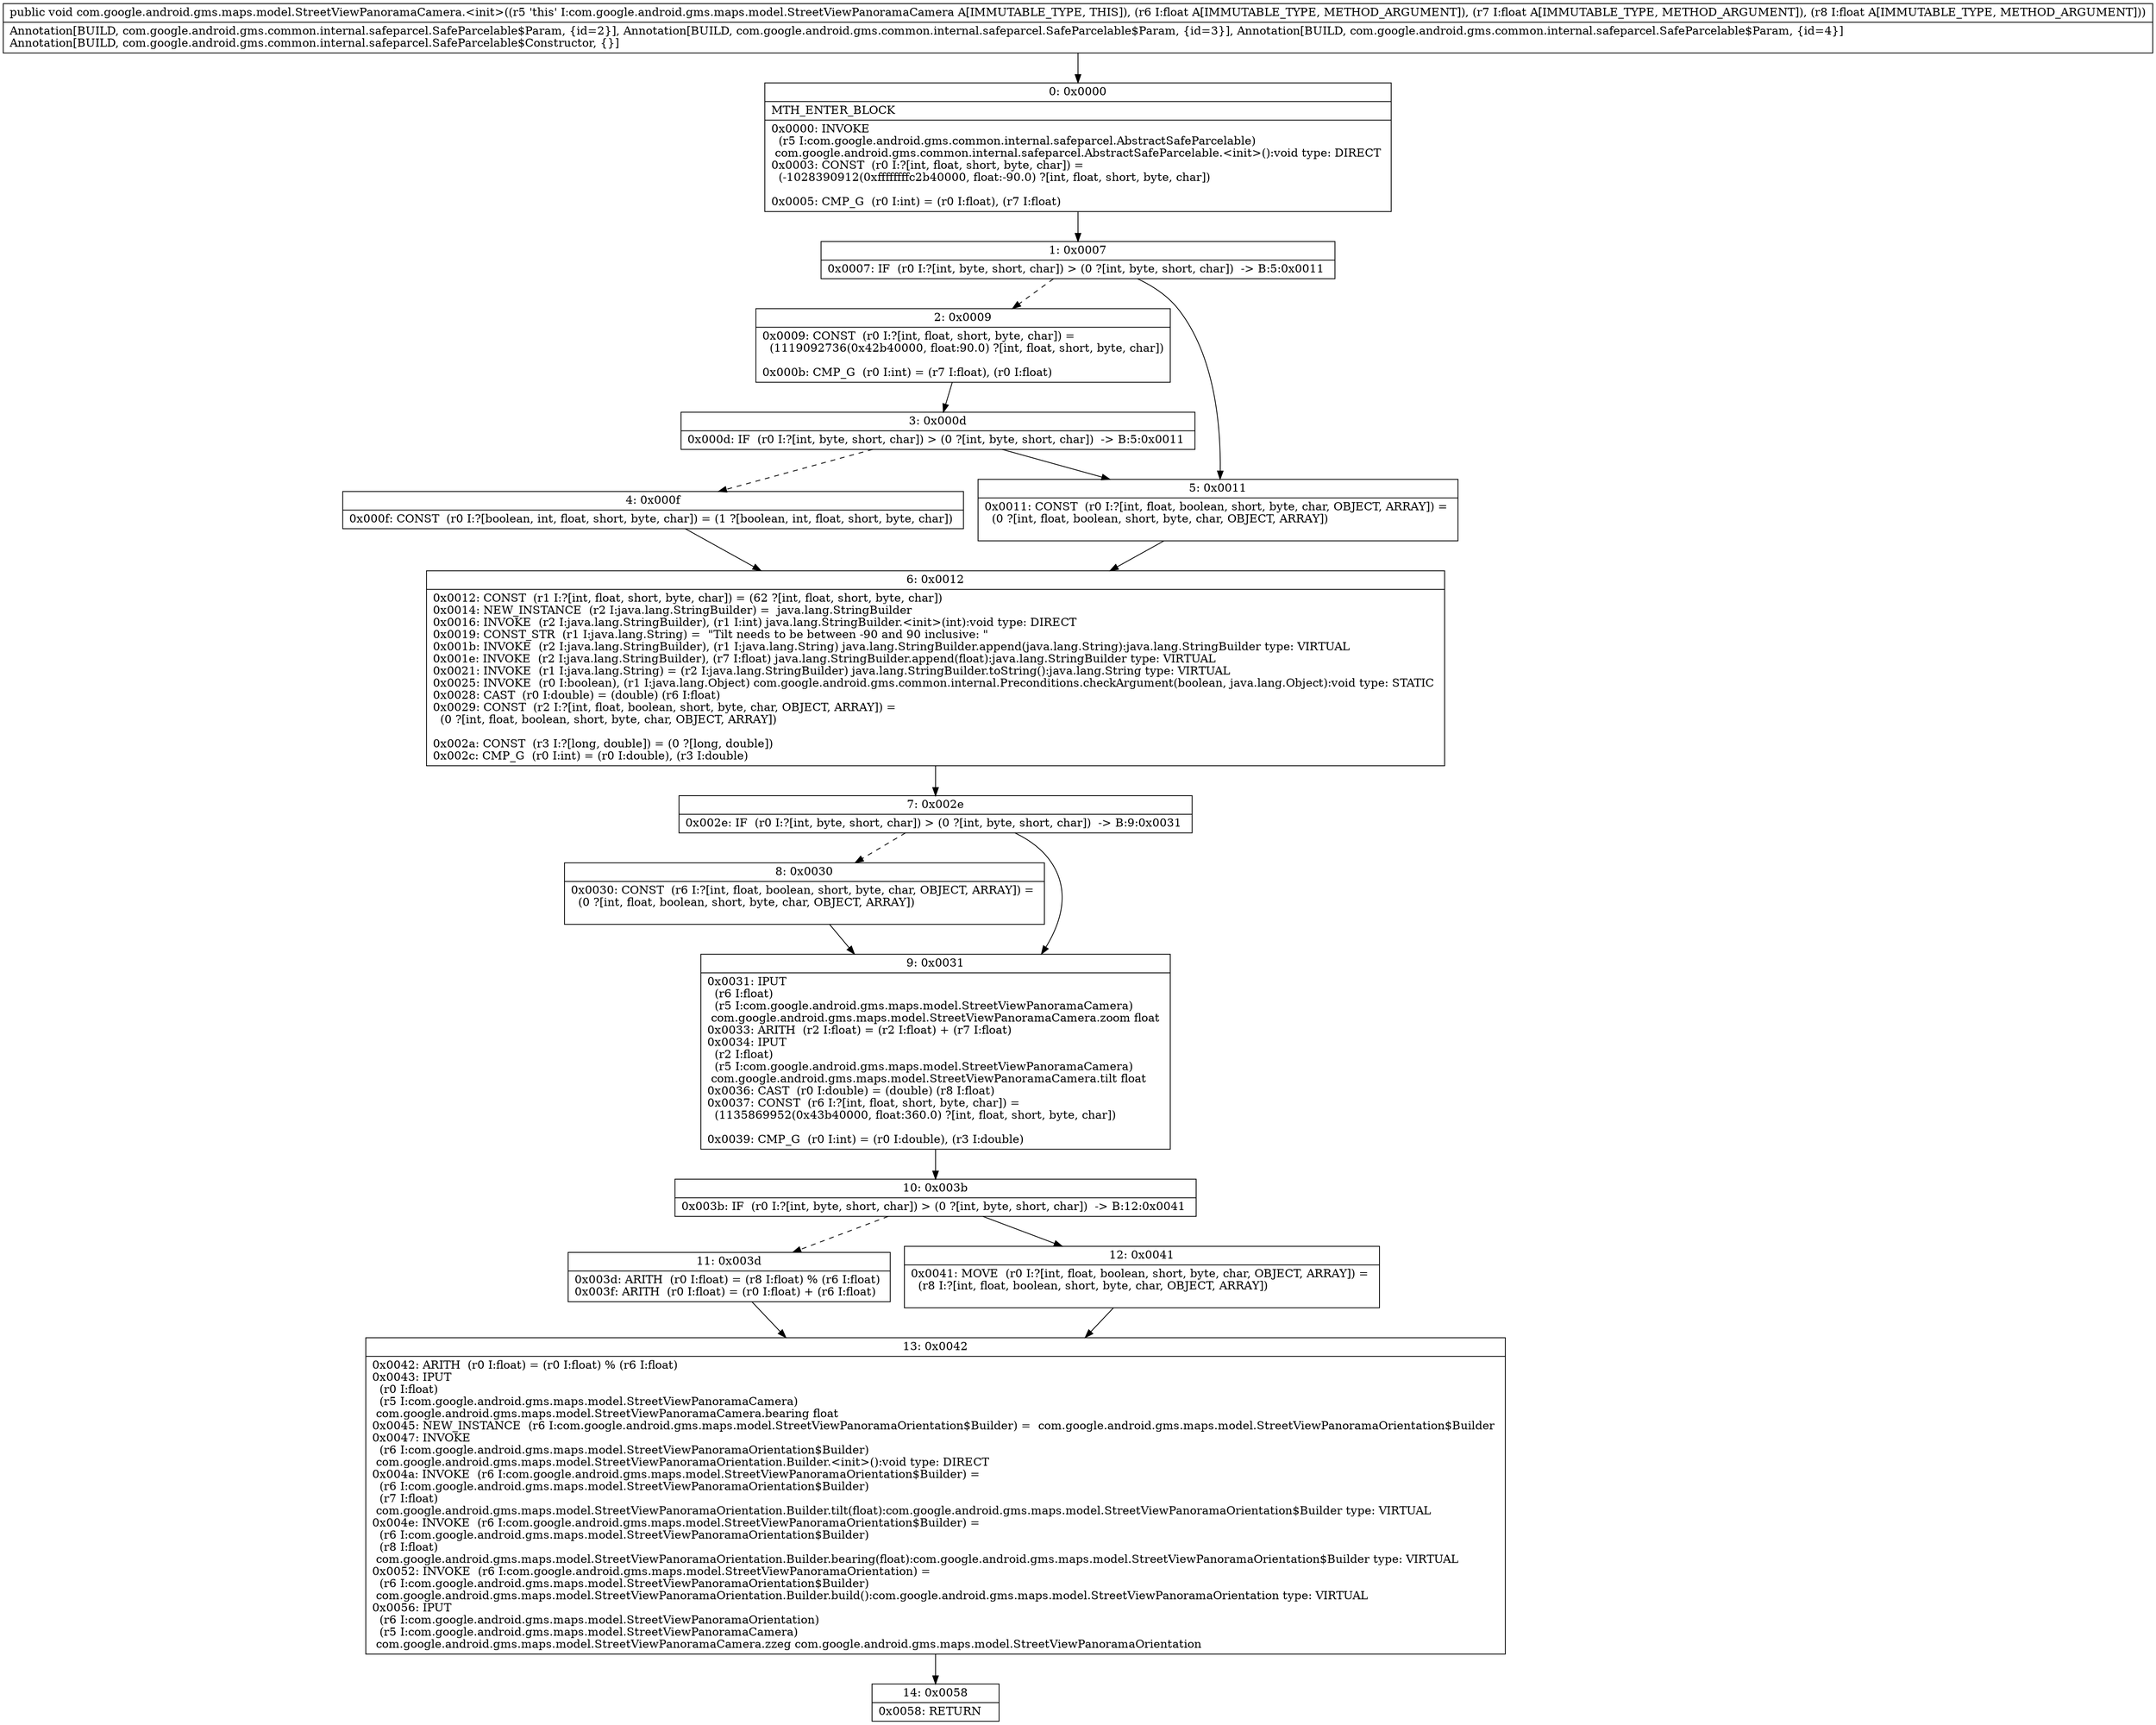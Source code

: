 digraph "CFG forcom.google.android.gms.maps.model.StreetViewPanoramaCamera.\<init\>(FFF)V" {
Node_0 [shape=record,label="{0\:\ 0x0000|MTH_ENTER_BLOCK\l|0x0000: INVOKE  \l  (r5 I:com.google.android.gms.common.internal.safeparcel.AbstractSafeParcelable)\l com.google.android.gms.common.internal.safeparcel.AbstractSafeParcelable.\<init\>():void type: DIRECT \l0x0003: CONST  (r0 I:?[int, float, short, byte, char]) = \l  (\-1028390912(0xffffffffc2b40000, float:\-90.0) ?[int, float, short, byte, char])\l \l0x0005: CMP_G  (r0 I:int) = (r0 I:float), (r7 I:float) \l}"];
Node_1 [shape=record,label="{1\:\ 0x0007|0x0007: IF  (r0 I:?[int, byte, short, char]) \> (0 ?[int, byte, short, char])  \-\> B:5:0x0011 \l}"];
Node_2 [shape=record,label="{2\:\ 0x0009|0x0009: CONST  (r0 I:?[int, float, short, byte, char]) = \l  (1119092736(0x42b40000, float:90.0) ?[int, float, short, byte, char])\l \l0x000b: CMP_G  (r0 I:int) = (r7 I:float), (r0 I:float) \l}"];
Node_3 [shape=record,label="{3\:\ 0x000d|0x000d: IF  (r0 I:?[int, byte, short, char]) \> (0 ?[int, byte, short, char])  \-\> B:5:0x0011 \l}"];
Node_4 [shape=record,label="{4\:\ 0x000f|0x000f: CONST  (r0 I:?[boolean, int, float, short, byte, char]) = (1 ?[boolean, int, float, short, byte, char]) \l}"];
Node_5 [shape=record,label="{5\:\ 0x0011|0x0011: CONST  (r0 I:?[int, float, boolean, short, byte, char, OBJECT, ARRAY]) = \l  (0 ?[int, float, boolean, short, byte, char, OBJECT, ARRAY])\l \l}"];
Node_6 [shape=record,label="{6\:\ 0x0012|0x0012: CONST  (r1 I:?[int, float, short, byte, char]) = (62 ?[int, float, short, byte, char]) \l0x0014: NEW_INSTANCE  (r2 I:java.lang.StringBuilder) =  java.lang.StringBuilder \l0x0016: INVOKE  (r2 I:java.lang.StringBuilder), (r1 I:int) java.lang.StringBuilder.\<init\>(int):void type: DIRECT \l0x0019: CONST_STR  (r1 I:java.lang.String) =  \"Tilt needs to be between \-90 and 90 inclusive: \" \l0x001b: INVOKE  (r2 I:java.lang.StringBuilder), (r1 I:java.lang.String) java.lang.StringBuilder.append(java.lang.String):java.lang.StringBuilder type: VIRTUAL \l0x001e: INVOKE  (r2 I:java.lang.StringBuilder), (r7 I:float) java.lang.StringBuilder.append(float):java.lang.StringBuilder type: VIRTUAL \l0x0021: INVOKE  (r1 I:java.lang.String) = (r2 I:java.lang.StringBuilder) java.lang.StringBuilder.toString():java.lang.String type: VIRTUAL \l0x0025: INVOKE  (r0 I:boolean), (r1 I:java.lang.Object) com.google.android.gms.common.internal.Preconditions.checkArgument(boolean, java.lang.Object):void type: STATIC \l0x0028: CAST  (r0 I:double) = (double) (r6 I:float) \l0x0029: CONST  (r2 I:?[int, float, boolean, short, byte, char, OBJECT, ARRAY]) = \l  (0 ?[int, float, boolean, short, byte, char, OBJECT, ARRAY])\l \l0x002a: CONST  (r3 I:?[long, double]) = (0 ?[long, double]) \l0x002c: CMP_G  (r0 I:int) = (r0 I:double), (r3 I:double) \l}"];
Node_7 [shape=record,label="{7\:\ 0x002e|0x002e: IF  (r0 I:?[int, byte, short, char]) \> (0 ?[int, byte, short, char])  \-\> B:9:0x0031 \l}"];
Node_8 [shape=record,label="{8\:\ 0x0030|0x0030: CONST  (r6 I:?[int, float, boolean, short, byte, char, OBJECT, ARRAY]) = \l  (0 ?[int, float, boolean, short, byte, char, OBJECT, ARRAY])\l \l}"];
Node_9 [shape=record,label="{9\:\ 0x0031|0x0031: IPUT  \l  (r6 I:float)\l  (r5 I:com.google.android.gms.maps.model.StreetViewPanoramaCamera)\l com.google.android.gms.maps.model.StreetViewPanoramaCamera.zoom float \l0x0033: ARITH  (r2 I:float) = (r2 I:float) + (r7 I:float) \l0x0034: IPUT  \l  (r2 I:float)\l  (r5 I:com.google.android.gms.maps.model.StreetViewPanoramaCamera)\l com.google.android.gms.maps.model.StreetViewPanoramaCamera.tilt float \l0x0036: CAST  (r0 I:double) = (double) (r8 I:float) \l0x0037: CONST  (r6 I:?[int, float, short, byte, char]) = \l  (1135869952(0x43b40000, float:360.0) ?[int, float, short, byte, char])\l \l0x0039: CMP_G  (r0 I:int) = (r0 I:double), (r3 I:double) \l}"];
Node_10 [shape=record,label="{10\:\ 0x003b|0x003b: IF  (r0 I:?[int, byte, short, char]) \> (0 ?[int, byte, short, char])  \-\> B:12:0x0041 \l}"];
Node_11 [shape=record,label="{11\:\ 0x003d|0x003d: ARITH  (r0 I:float) = (r8 I:float) % (r6 I:float) \l0x003f: ARITH  (r0 I:float) = (r0 I:float) + (r6 I:float) \l}"];
Node_12 [shape=record,label="{12\:\ 0x0041|0x0041: MOVE  (r0 I:?[int, float, boolean, short, byte, char, OBJECT, ARRAY]) = \l  (r8 I:?[int, float, boolean, short, byte, char, OBJECT, ARRAY])\l \l}"];
Node_13 [shape=record,label="{13\:\ 0x0042|0x0042: ARITH  (r0 I:float) = (r0 I:float) % (r6 I:float) \l0x0043: IPUT  \l  (r0 I:float)\l  (r5 I:com.google.android.gms.maps.model.StreetViewPanoramaCamera)\l com.google.android.gms.maps.model.StreetViewPanoramaCamera.bearing float \l0x0045: NEW_INSTANCE  (r6 I:com.google.android.gms.maps.model.StreetViewPanoramaOrientation$Builder) =  com.google.android.gms.maps.model.StreetViewPanoramaOrientation$Builder \l0x0047: INVOKE  \l  (r6 I:com.google.android.gms.maps.model.StreetViewPanoramaOrientation$Builder)\l com.google.android.gms.maps.model.StreetViewPanoramaOrientation.Builder.\<init\>():void type: DIRECT \l0x004a: INVOKE  (r6 I:com.google.android.gms.maps.model.StreetViewPanoramaOrientation$Builder) = \l  (r6 I:com.google.android.gms.maps.model.StreetViewPanoramaOrientation$Builder)\l  (r7 I:float)\l com.google.android.gms.maps.model.StreetViewPanoramaOrientation.Builder.tilt(float):com.google.android.gms.maps.model.StreetViewPanoramaOrientation$Builder type: VIRTUAL \l0x004e: INVOKE  (r6 I:com.google.android.gms.maps.model.StreetViewPanoramaOrientation$Builder) = \l  (r6 I:com.google.android.gms.maps.model.StreetViewPanoramaOrientation$Builder)\l  (r8 I:float)\l com.google.android.gms.maps.model.StreetViewPanoramaOrientation.Builder.bearing(float):com.google.android.gms.maps.model.StreetViewPanoramaOrientation$Builder type: VIRTUAL \l0x0052: INVOKE  (r6 I:com.google.android.gms.maps.model.StreetViewPanoramaOrientation) = \l  (r6 I:com.google.android.gms.maps.model.StreetViewPanoramaOrientation$Builder)\l com.google.android.gms.maps.model.StreetViewPanoramaOrientation.Builder.build():com.google.android.gms.maps.model.StreetViewPanoramaOrientation type: VIRTUAL \l0x0056: IPUT  \l  (r6 I:com.google.android.gms.maps.model.StreetViewPanoramaOrientation)\l  (r5 I:com.google.android.gms.maps.model.StreetViewPanoramaCamera)\l com.google.android.gms.maps.model.StreetViewPanoramaCamera.zzeg com.google.android.gms.maps.model.StreetViewPanoramaOrientation \l}"];
Node_14 [shape=record,label="{14\:\ 0x0058|0x0058: RETURN   \l}"];
MethodNode[shape=record,label="{public void com.google.android.gms.maps.model.StreetViewPanoramaCamera.\<init\>((r5 'this' I:com.google.android.gms.maps.model.StreetViewPanoramaCamera A[IMMUTABLE_TYPE, THIS]), (r6 I:float A[IMMUTABLE_TYPE, METHOD_ARGUMENT]), (r7 I:float A[IMMUTABLE_TYPE, METHOD_ARGUMENT]), (r8 I:float A[IMMUTABLE_TYPE, METHOD_ARGUMENT]))  | Annotation[BUILD, com.google.android.gms.common.internal.safeparcel.SafeParcelable$Param, \{id=2\}], Annotation[BUILD, com.google.android.gms.common.internal.safeparcel.SafeParcelable$Param, \{id=3\}], Annotation[BUILD, com.google.android.gms.common.internal.safeparcel.SafeParcelable$Param, \{id=4\}]\lAnnotation[BUILD, com.google.android.gms.common.internal.safeparcel.SafeParcelable$Constructor, \{\}]\l}"];
MethodNode -> Node_0;
Node_0 -> Node_1;
Node_1 -> Node_2[style=dashed];
Node_1 -> Node_5;
Node_2 -> Node_3;
Node_3 -> Node_4[style=dashed];
Node_3 -> Node_5;
Node_4 -> Node_6;
Node_5 -> Node_6;
Node_6 -> Node_7;
Node_7 -> Node_8[style=dashed];
Node_7 -> Node_9;
Node_8 -> Node_9;
Node_9 -> Node_10;
Node_10 -> Node_11[style=dashed];
Node_10 -> Node_12;
Node_11 -> Node_13;
Node_12 -> Node_13;
Node_13 -> Node_14;
}

